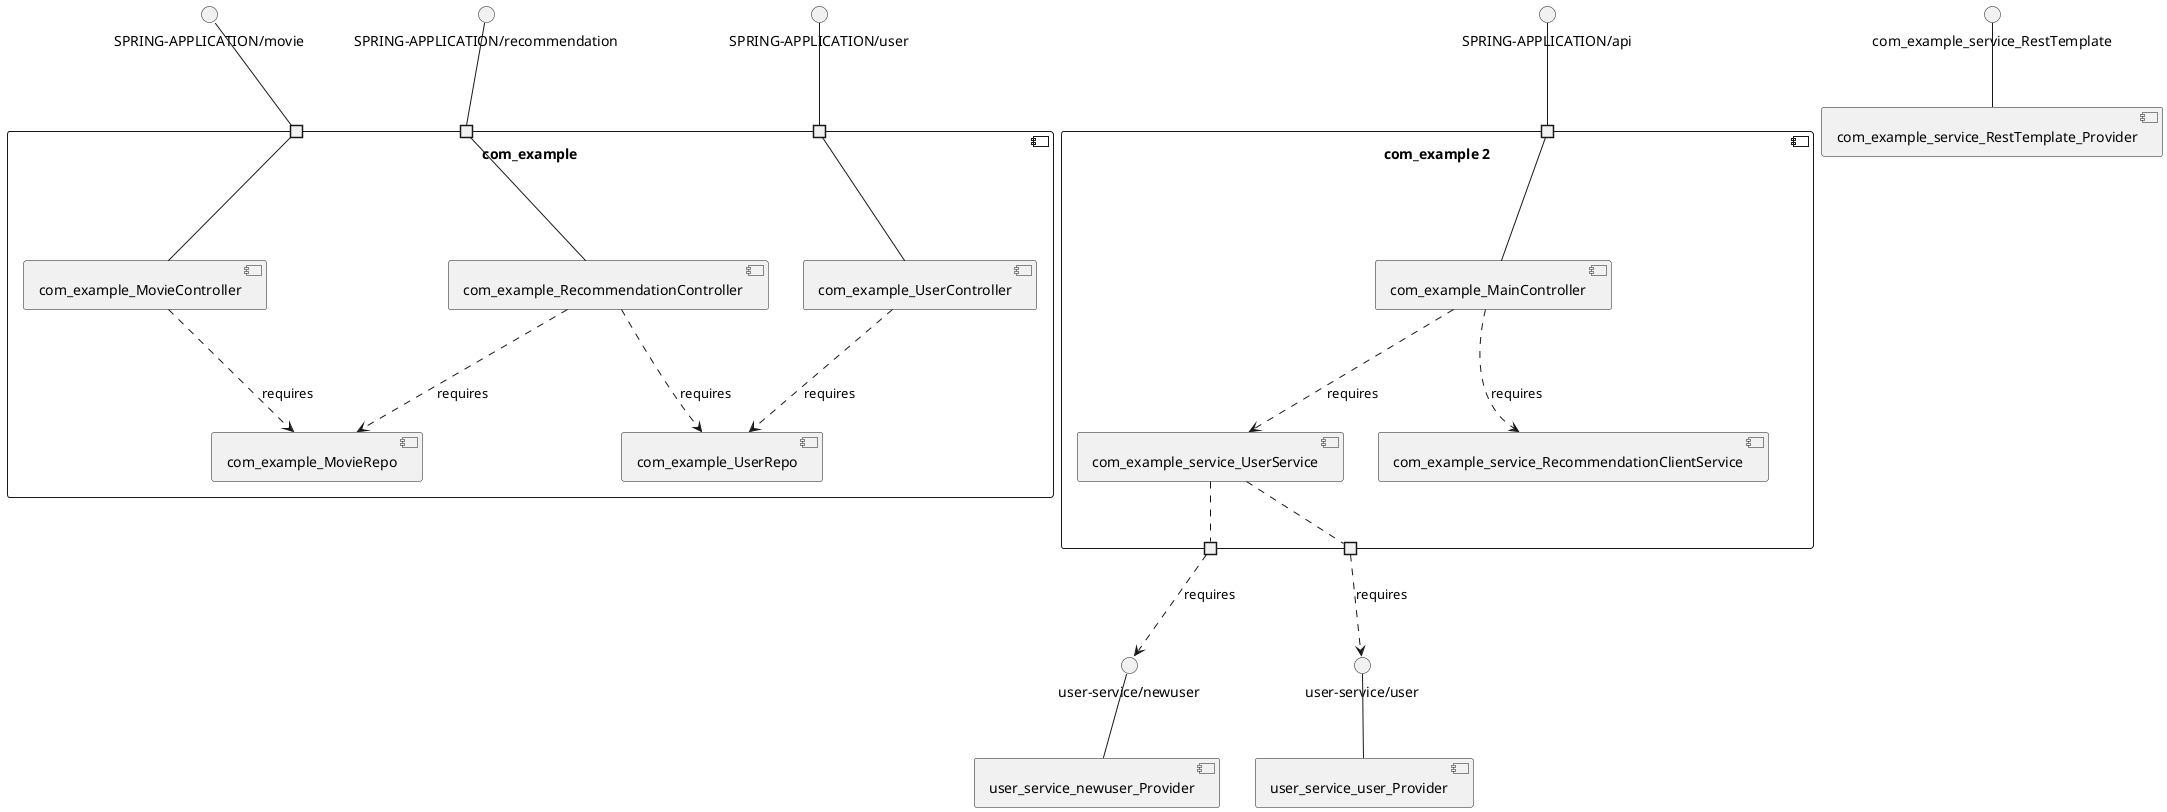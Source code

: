 @startuml
skinparam fixCircleLabelOverlapping true
skinparam componentStyle uml2
component "com_example\n\n\n\n\n\n" {
[com_example_MovieRepo]
[com_example_RecommendationController]
[com_example_MovieController]
[com_example_UserController]
[com_example_UserRepo]
portin " " as com_example_requires_SPRING_APPLICATION_user
portin " " as com_example_requires_SPRING_APPLICATION_movie
portin " " as com_example_requires_SPRING_APPLICATION_recommendation
[com_example_UserController]..>[com_example_UserRepo] : requires
[com_example_RecommendationController]..>[com_example_UserRepo] : requires
[com_example_RecommendationController]..>[com_example_MovieRepo] : requires
[com_example_MovieController]..>[com_example_MovieRepo] : requires
"com_example_requires_SPRING_APPLICATION_recommendation"--[com_example_RecommendationController]
"com_example_requires_SPRING_APPLICATION_user"--[com_example_UserController]
"com_example_requires_SPRING_APPLICATION_movie"--[com_example_MovieController]
}
interface "SPRING-APPLICATION/movie" as interface.SPRING_APPLICATION_movie
interface.SPRING_APPLICATION_movie--"com_example_requires_SPRING_APPLICATION_movie"
interface "SPRING-APPLICATION/recommendation" as interface.SPRING_APPLICATION_recommendation
interface.SPRING_APPLICATION_recommendation--"com_example_requires_SPRING_APPLICATION_recommendation"
interface "SPRING-APPLICATION/user" as interface.SPRING_APPLICATION_user
interface.SPRING_APPLICATION_user--"com_example_requires_SPRING_APPLICATION_user"
component "com_example 2\n\n\n\n\n\n" {
[com_example_service_RecommendationClientService]
[com_example_MainController]
[com_example_service_UserService]
portin " " as com_example_2_requires_SPRING_APPLICATION_api
portout " " as com_example_2_provides_user_service_newuser
portout " " as com_example_2_provides_user_service_user
[com_example_MainController]..>[com_example_service_UserService] : requires
[com_example_MainController]..>[com_example_service_RecommendationClientService] : requires
"com_example_2_requires_SPRING_APPLICATION_api"--[com_example_MainController]
[com_example_service_UserService].."com_example_2_provides_user_service_user"
[com_example_service_UserService].."com_example_2_provides_user_service_newuser"
}
interface "SPRING-APPLICATION/api" as interface.SPRING_APPLICATION_api
interface.SPRING_APPLICATION_api--"com_example_2_requires_SPRING_APPLICATION_api"
interface "user-service/newuser" as interface.user_service_newuser
"com_example_2_provides_user_service_newuser"..>interface.user_service_newuser : requires
interface "user-service/user" as interface.user_service_user
"com_example_2_provides_user_service_user"..>interface.user_service_user : requires
interface "com_example_service_RestTemplate" as interface.com_example_service_RestTemplate
interface.com_example_service_RestTemplate--[com_example_service_RestTemplate_Provider]
interface "user-service/newuser" as interface.user_service_newuser
interface.user_service_newuser--[user_service_newuser_Provider]
interface "user-service/user" as interface.user_service_user
interface.user_service_user--[user_service_user_Provider]

@enduml
